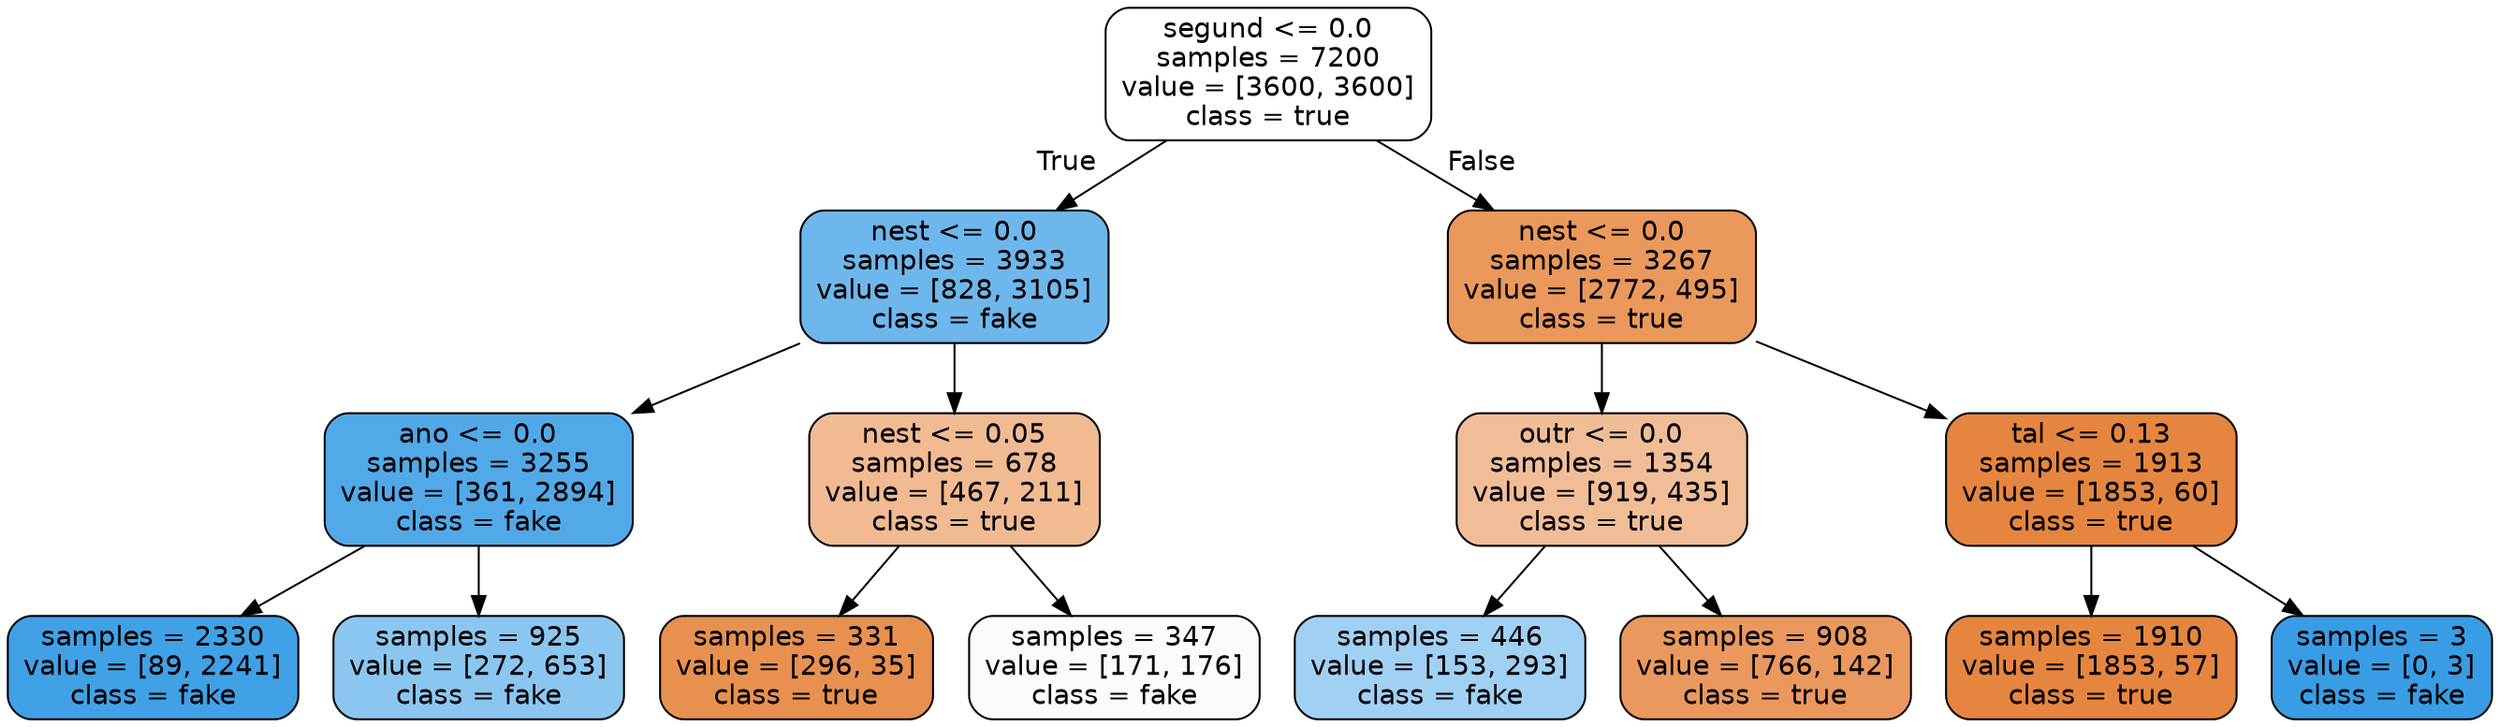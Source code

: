 digraph Tree {
node [shape=box, style="filled, rounded", color="black", fontname=helvetica] ;
edge [fontname=helvetica] ;
0 [label="segund <= 0.0\nsamples = 7200\nvalue = [3600, 3600]\nclass = true", fillcolor="#ffffff"] ;
1 [label="nest <= 0.0\nsamples = 3933\nvalue = [828, 3105]\nclass = fake", fillcolor="#6eb7ec"] ;
0 -> 1 [labeldistance=2.5, labelangle=45, headlabel="True"] ;
2 [label="ano <= 0.0\nsamples = 3255\nvalue = [361, 2894]\nclass = fake", fillcolor="#52a9e8"] ;
1 -> 2 ;
3 [label="samples = 2330\nvalue = [89, 2241]\nclass = fake", fillcolor="#41a1e6"] ;
2 -> 3 ;
4 [label="samples = 925\nvalue = [272, 653]\nclass = fake", fillcolor="#8bc6f0"] ;
2 -> 4 ;
5 [label="nest <= 0.05\nsamples = 678\nvalue = [467, 211]\nclass = true", fillcolor="#f1ba92"] ;
1 -> 5 ;
6 [label="samples = 331\nvalue = [296, 35]\nclass = true", fillcolor="#e89050"] ;
5 -> 6 ;
7 [label="samples = 347\nvalue = [171, 176]\nclass = fake", fillcolor="#f9fcfe"] ;
5 -> 7 ;
8 [label="nest <= 0.0\nsamples = 3267\nvalue = [2772, 495]\nclass = true", fillcolor="#ea985c"] ;
0 -> 8 [labeldistance=2.5, labelangle=-45, headlabel="False"] ;
9 [label="outr <= 0.0\nsamples = 1354\nvalue = [919, 435]\nclass = true", fillcolor="#f1bd97"] ;
8 -> 9 ;
10 [label="samples = 446\nvalue = [153, 293]\nclass = fake", fillcolor="#a0d0f3"] ;
9 -> 10 ;
11 [label="samples = 908\nvalue = [766, 142]\nclass = true", fillcolor="#ea985e"] ;
9 -> 11 ;
12 [label="tal <= 0.13\nsamples = 1913\nvalue = [1853, 60]\nclass = true", fillcolor="#e6853f"] ;
8 -> 12 ;
13 [label="samples = 1910\nvalue = [1853, 57]\nclass = true", fillcolor="#e6853f"] ;
12 -> 13 ;
14 [label="samples = 3\nvalue = [0, 3]\nclass = fake", fillcolor="#399de5"] ;
12 -> 14 ;
}